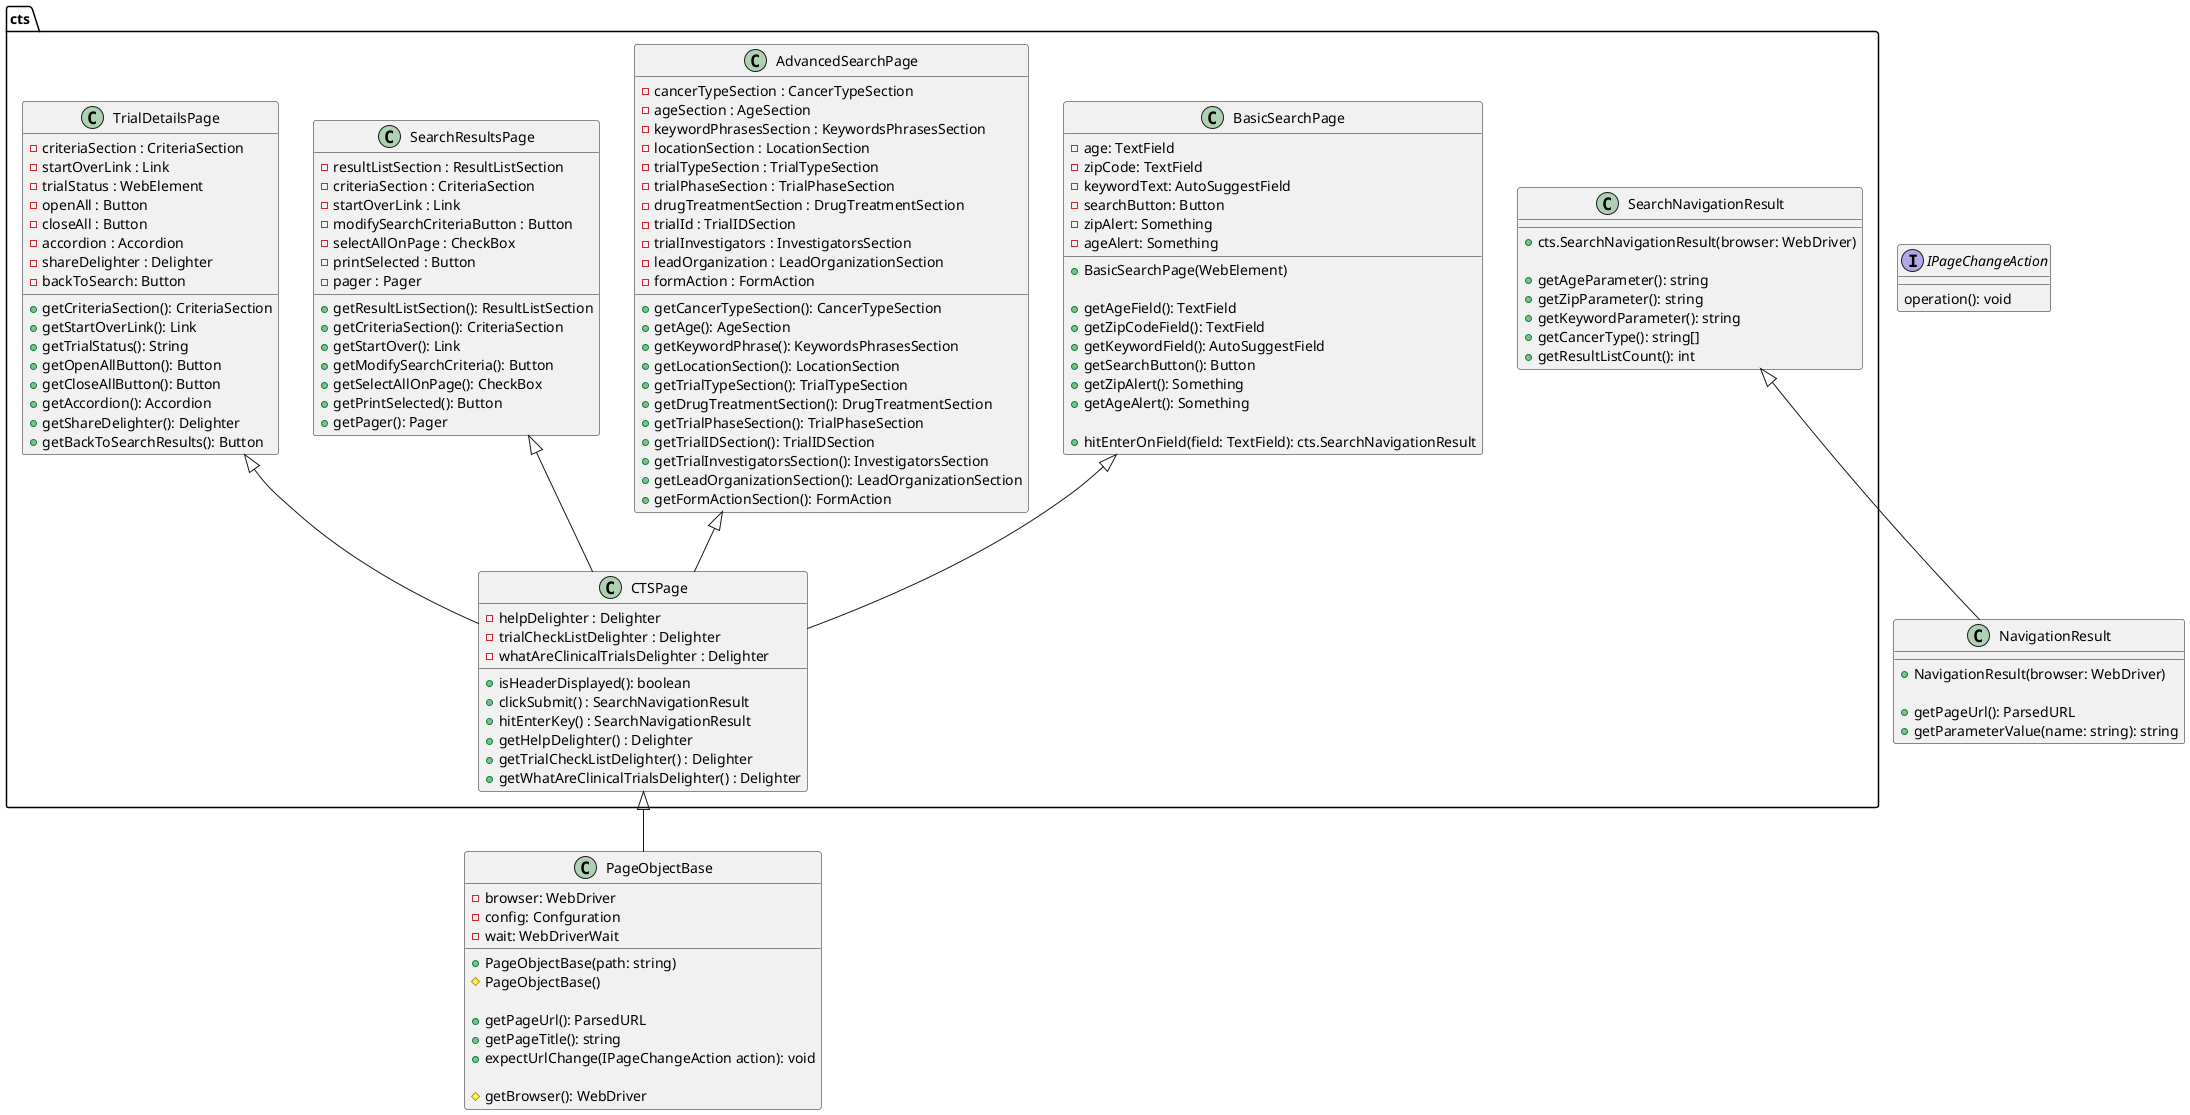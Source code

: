@startuml

class PageObjectBase {

    -browser: WebDriver
    -config: Confguration
    -wait: WebDriverWait

    +PageObjectBase(path: string)
    #PageObjectBase()

    +getPageUrl(): ParsedURL
    +getPageTitle(): string
    +expectUrlChange(IPageChangeAction action): void

    #getBrowser(): WebDriver
}

'' This is actually a public, nested class inside PageObjectBase
interface IPageChangeAction {
    operation(): void
}

package cts {

    '' General cts page functionality (Mainly "is the react app running?")
    class CTSPage {
        - helpDelighter : Delighter
        - trialCheckListDelighter : Delighter
        - whatAreClinicalTrialsDelighter : Delighter
        +isHeaderDisplayed(): boolean
        +clickSubmit() : SearchNavigationResult
        +hitEnterKey() : SearchNavigationResult
        + getHelpDelighter() : Delighter
        + getTrialCheckListDelighter() : Delighter
        + getWhatAreClinicalTrialsDelighter() : Delighter



    }
    CTSPage <|-- PageObjectBase

    class cts.BasicSearchPage {
        -age: TextField
        -zipCode: TextField
        -keywordText: AutoSuggestField
        -searchButton: Button
        -zipAlert: Something
        -ageAlert: Something

        +BasicSearchPage(WebElement)

        +getAgeField(): TextField
        +getZipCodeField(): TextField
        +getKeywordField(): AutoSuggestField
        +getSearchButton(): Button
        +getZipAlert(): Something
        +getAgeAlert(): Something

        +hitEnterOnField(field: TextField): cts.SearchNavigationResult
    }
    cts.BasicSearchPage <|-- CTSPage

    class cts.AdvancedSearchPage {
        - cancerTypeSection : CancerTypeSection
        - ageSection : AgeSection
        - keywordPhrasesSection : KeywordsPhrasesSection
        - locationSection : LocationSection
        - trialTypeSection : TrialTypeSection
        - trialPhaseSection : TrialPhaseSection
        - drugTreatmentSection : DrugTreatmentSection
        - trialId : TrialIDSection
        - trialInvestigators : InvestigatorsSection
        - leadOrganization : LeadOrganizationSection
        - formAction : FormAction

        +getCancerTypeSection(): CancerTypeSection
        +getAge(): AgeSection
        +getKeywordPhrase(): KeywordsPhrasesSection
        +getLocationSection(): LocationSection
        +getTrialTypeSection(): TrialTypeSection
        +getDrugTreatmentSection(): DrugTreatmentSection
        +getTrialPhaseSection(): TrialPhaseSection
        +getTrialIDSection(): TrialIDSection
        +getTrialInvestigatorsSection(): InvestigatorsSection
        +getLeadOrganizationSection(): LeadOrganizationSection
        +getFormActionSection(): FormAction

    }
    cts.AdvancedSearchPage <|-- CTSPage

    class cts.SearchResultsPage {
        -resultListSection : ResultListSection
        -criteriaSection : CriteriaSection
        -startOverLink : Link
        -modifySearchCriteriaButton : Button
        -selectAllOnPage : CheckBox
        -printSelected : Button
        -pager : Pager

        +getResultListSection(): ResultListSection
        +getCriteriaSection(): CriteriaSection
        +getStartOver(): Link
        +getModifySearchCriteria(): Button
        +getSelectAllOnPage(): CheckBox
        +getPrintSelected(): Button
        +getPager(): Pager
    }
    cts.SearchResultsPage <|-- CTSPage

    class cts.TrialDetailsPage {
        -criteriaSection : CriteriaSection
        -startOverLink : Link
        -trialStatus : WebElement
        -openAll : Button
        -closeAll : Button
        -accordion : Accordion
        -shareDelighter : Delighter
        -backToSearch: Button

        +getCriteriaSection(): CriteriaSection
        +getStartOverLink(): Link
        +getTrialStatus(): String
        +getOpenAllButton(): Button
        +getCloseAllButton(): Button
        +getAccordion(): Accordion
        +getShareDelighter(): Delighter
        +getBackToSearchResults(): Button

    }
    cts.TrialDetailsPage <|-- CTSPage

    class cts.SearchNavigationResult {
        +cts.SearchNavigationResult(browser: WebDriver)

        +getAgeParameter(): string
        +getZipParameter(): string
        +getKeywordParameter(): string
        +getCancerType(): string[]
        +getResultListCount(): int
    }

}

cts.SearchNavigationResult <|-- NavigationResult

class NavigationResult {
    +NavigationResult(browser: WebDriver)

    +getPageUrl(): ParsedURL
    +getParameterValue(name: string): string
}

@enduml

